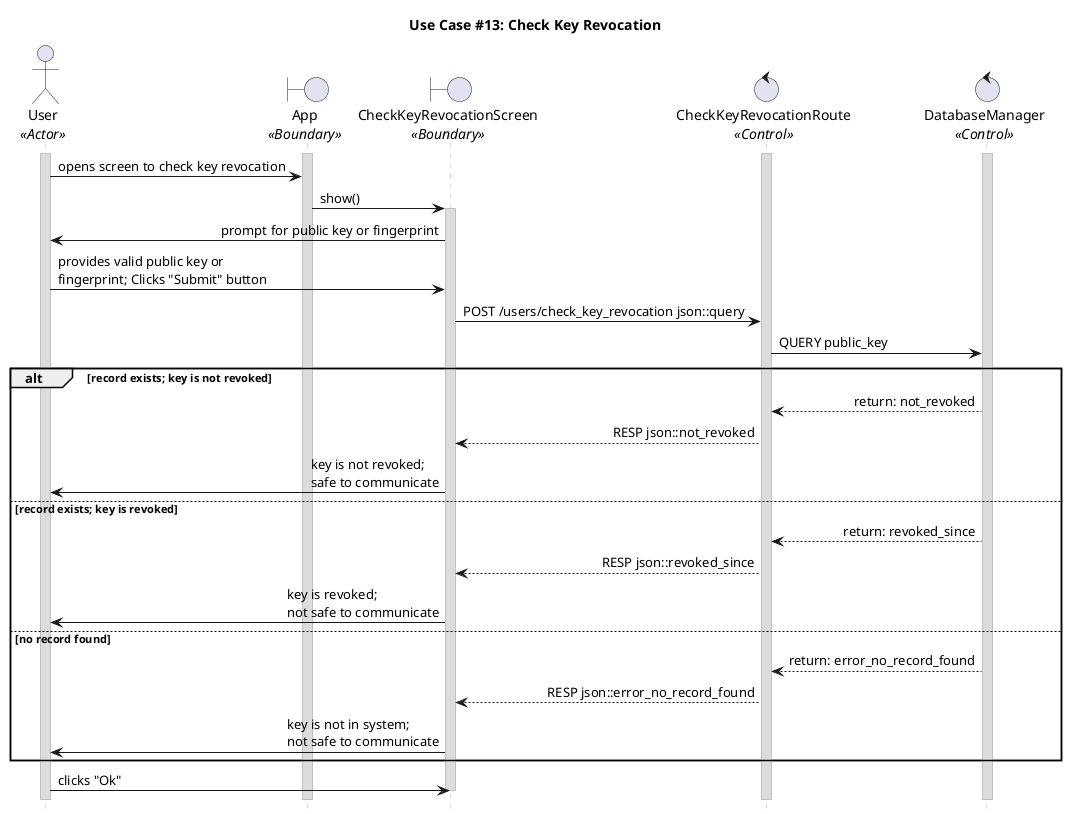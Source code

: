 @startuml uc13
title "Use Case #13: Check Key Revocation"

'Styling goes here
hide footbox
skinparam stereotypePosition bottom
skinparam sequenceMessageAlign direction
skinparam sequence {
	LifeLineBorderColor #Silver
	LifeLineBackgroundColor #Gainsboro
}

'Setup the objects involved here
actor User as u <<Actor>>
boundary App as a <<Boundary>>
boundary CheckKeyRevocationScreen as krs <<Boundary>>
control CheckKeyRevocationRoute as krr <<Control>>
control DatabaseManager as dbm <<Control>>

'Setup persistent objects here
activate u
activate a
activate krr
activate dbm

'--- FLOW OF CONTROL STARTS HERE ---
'The user sends the key to the server.
u -> a: opens screen to check key revocation
a -> krs: show()
activate krs
krs -> u: prompt for public key or fingerprint
u -> krs: provides valid public key or \nfingerprint; Clicks "Submit" button

'The server queries the revocation database for the key.
krs -> krr: POST /users/check_key_revocation json::query
krr -> dbm: QUERY public_key

'The server responds back with the revocation status of the key.
alt record exists; key is not revoked

	dbm --> krr: return: not_revoked
	krr --> krs: RESP json::not_revoked
	krs -> u: key is not revoked; \nsafe to communicate

else record exists; key is revoked

	dbm --> krr: return: revoked_since
	krr --> krs: RESP json::revoked_since
	krs -> u: key is revoked; \nnot safe to communicate

'If no response from the database, then “indeterminate” is sent instead.
else no record found

	dbm --> krr: return: error_no_record_found
	krr --> krs: RESP json::error_no_record_found
	krs -> u: key is not in system; \nnot safe to communicate

end

'Cleanup
u -> krs: clicks "Ok"
deactivate krs
'--- FLOW OF CONTROL ENDS HERE   ---

@enduml
